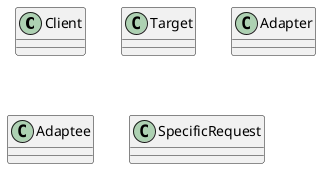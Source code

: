@startuml

Class Client {
}

class Target {
}

class Adapter {
}

class Adaptee {
}

class SpecificRequest {
}


@enduml
